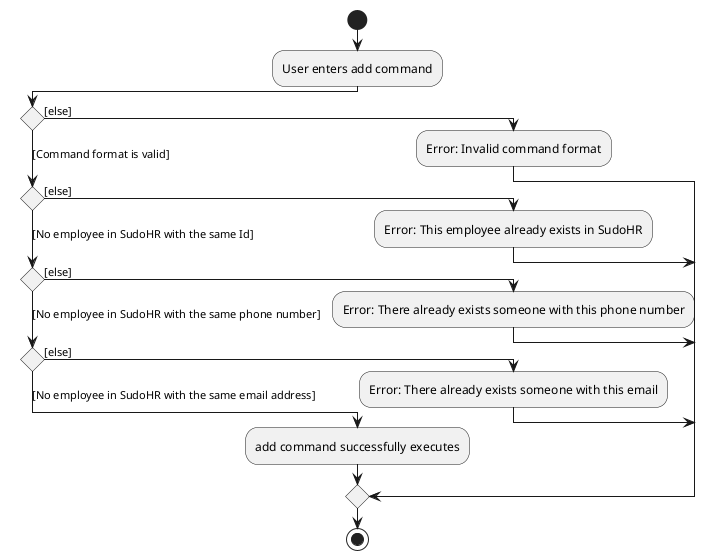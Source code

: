 @startuml
!pragma useVerticalIf on
start
:User enters add command;
if () then ([else])
  :Error: Invalid command format;

([Command format is valid]) elseif () then ([else])
  :Error: This employee already exists in SudoHR;

([No employee in SudoHR with the same Id]) elseif () then ([else])
  :Error: There already exists someone with this phone number;

([No employee in SudoHR with the same phone number]) elseif () then ([else])
  :Error: There already exists someone with this email;

else ([No employee in SudoHR with the same email address])
  :add command successfully executes;

endif
stop

@enduml
